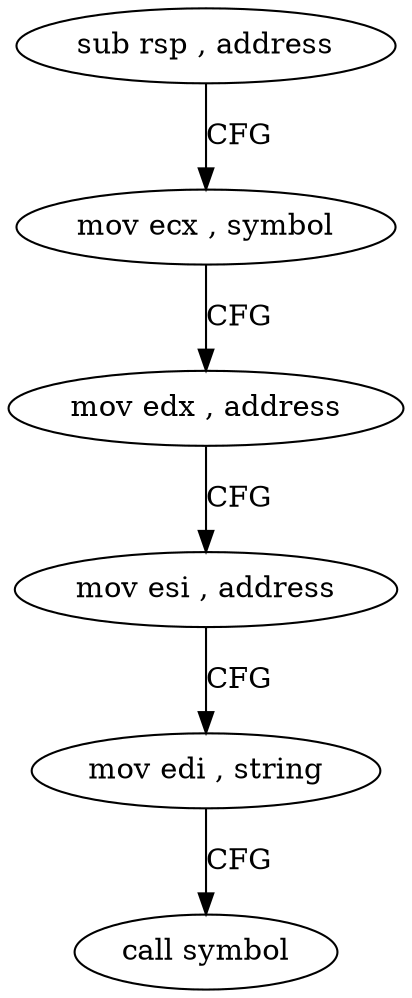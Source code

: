 digraph "func" {
"4208386" [label = "sub rsp , address" ]
"4208390" [label = "mov ecx , symbol" ]
"4208395" [label = "mov edx , address" ]
"4208400" [label = "mov esi , address" ]
"4208405" [label = "mov edi , string" ]
"4208410" [label = "call symbol" ]
"4208386" -> "4208390" [ label = "CFG" ]
"4208390" -> "4208395" [ label = "CFG" ]
"4208395" -> "4208400" [ label = "CFG" ]
"4208400" -> "4208405" [ label = "CFG" ]
"4208405" -> "4208410" [ label = "CFG" ]
}
